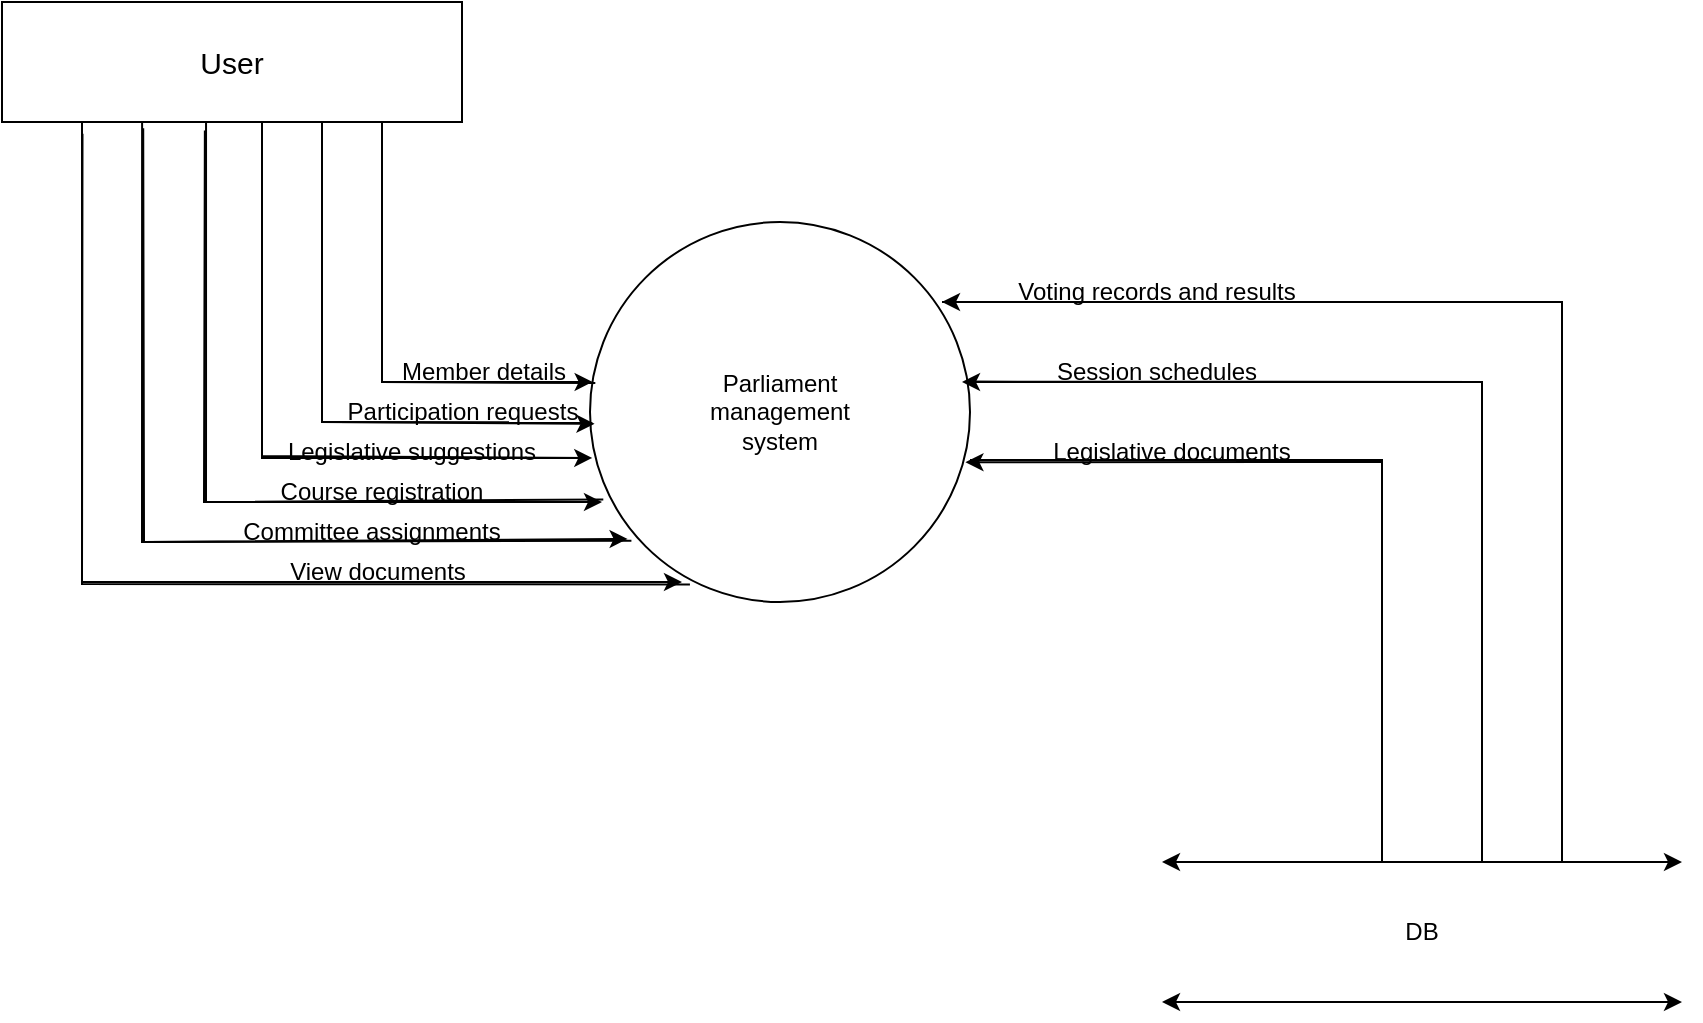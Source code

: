 <mxfile version="23.1.5" type="github">
  <diagram name="Page-1" id="L68cuUKPn2KH3CB8SEB8">
    <mxGraphModel dx="397" dy="246" grid="1" gridSize="10" guides="1" tooltips="1" connect="1" arrows="1" fold="1" page="1" pageScale="1" pageWidth="827" pageHeight="1169" math="0" shadow="0">
      <root>
        <mxCell id="0" />
        <mxCell id="1" parent="0" />
        <mxCell id="TXPbSJOs0MIl0hsXhkNW-32" value="" style="ellipse;whiteSpace=wrap;html=1;aspect=fixed;" parent="1" vertex="1">
          <mxGeometry x="414" y="160" width="190" height="190" as="geometry" />
        </mxCell>
        <mxCell id="TXPbSJOs0MIl0hsXhkNW-33" value="Parliament&lt;br&gt;management&lt;br&gt;system" style="text;strokeColor=none;align=center;fillColor=none;html=1;verticalAlign=middle;whiteSpace=wrap;rounded=0;" parent="1" vertex="1">
          <mxGeometry x="469" y="240" width="80" height="30" as="geometry" />
        </mxCell>
        <mxCell id="TXPbSJOs0MIl0hsXhkNW-34" value="&lt;font style=&quot;font-size: 15px;&quot;&gt;User&lt;/font&gt;" style="rounded=0;whiteSpace=wrap;html=1;" parent="1" vertex="1">
          <mxGeometry x="120" y="50" width="230" height="60" as="geometry" />
        </mxCell>
        <mxCell id="TXPbSJOs0MIl0hsXhkNW-35" value="" style="endArrow=none;html=1;rounded=0;exitX=0.014;exitY=0.424;exitDx=0;exitDy=0;exitPerimeter=0;" parent="1" source="TXPbSJOs0MIl0hsXhkNW-32" edge="1">
          <mxGeometry width="50" height="50" relative="1" as="geometry">
            <mxPoint x="410" y="240" as="sourcePoint" />
            <mxPoint x="310" y="110" as="targetPoint" />
            <Array as="points">
              <mxPoint x="310" y="240" />
            </Array>
          </mxGeometry>
        </mxCell>
        <mxCell id="TXPbSJOs0MIl0hsXhkNW-36" value="" style="endArrow=none;html=1;rounded=0;" parent="1" edge="1">
          <mxGeometry width="50" height="50" relative="1" as="geometry">
            <mxPoint x="280" y="260" as="sourcePoint" />
            <mxPoint x="280" y="110" as="targetPoint" />
            <Array as="points">
              <mxPoint x="280" y="180" />
            </Array>
          </mxGeometry>
        </mxCell>
        <mxCell id="TXPbSJOs0MIl0hsXhkNW-37" value="" style="endArrow=none;html=1;rounded=0;entryX=0.006;entryY=0.527;entryDx=0;entryDy=0;entryPerimeter=0;" parent="1" target="TXPbSJOs0MIl0hsXhkNW-32" edge="1">
          <mxGeometry width="50" height="50" relative="1" as="geometry">
            <mxPoint x="280" y="260" as="sourcePoint" />
            <mxPoint x="390" y="240" as="targetPoint" />
          </mxGeometry>
        </mxCell>
        <mxCell id="TXPbSJOs0MIl0hsXhkNW-38" value="" style="endArrow=none;html=1;rounded=0;exitX=-0.004;exitY=0.621;exitDx=0;exitDy=0;exitPerimeter=0;" parent="1" source="TXPbSJOs0MIl0hsXhkNW-32" edge="1">
          <mxGeometry width="50" height="50" relative="1" as="geometry">
            <mxPoint x="330" y="277" as="sourcePoint" />
            <mxPoint x="250" y="110" as="targetPoint" />
            <Array as="points">
              <mxPoint x="250" y="277" />
            </Array>
          </mxGeometry>
        </mxCell>
        <mxCell id="TXPbSJOs0MIl0hsXhkNW-39" value="" style="endArrow=none;html=1;rounded=0;exitX=0.035;exitY=0.73;exitDx=0;exitDy=0;exitPerimeter=0;" parent="1" source="TXPbSJOs0MIl0hsXhkNW-32" edge="1">
          <mxGeometry width="50" height="50" relative="1" as="geometry">
            <mxPoint x="390" y="290.72" as="sourcePoint" />
            <mxPoint x="222.02" y="110" as="targetPoint" />
            <Array as="points">
              <mxPoint x="222" y="300" />
              <mxPoint x="222.02" y="260" />
            </Array>
          </mxGeometry>
        </mxCell>
        <mxCell id="TXPbSJOs0MIl0hsXhkNW-40" value="" style="endArrow=none;html=1;rounded=0;exitX=0.109;exitY=0.839;exitDx=0;exitDy=0;exitPerimeter=0;" parent="1" source="TXPbSJOs0MIl0hsXhkNW-32" edge="1">
          <mxGeometry width="50" height="50" relative="1" as="geometry">
            <mxPoint x="390.0" y="310.67" as="sourcePoint" />
            <mxPoint x="190.05" y="110" as="targetPoint" />
            <Array as="points">
              <mxPoint x="190" y="320" />
            </Array>
          </mxGeometry>
        </mxCell>
        <mxCell id="TXPbSJOs0MIl0hsXhkNW-41" value="" style="endArrow=none;html=1;rounded=0;exitX=0.263;exitY=0.954;exitDx=0;exitDy=0;exitPerimeter=0;" parent="1" source="TXPbSJOs0MIl0hsXhkNW-32" edge="1">
          <mxGeometry width="50" height="50" relative="1" as="geometry">
            <mxPoint x="300" y="311" as="sourcePoint" />
            <mxPoint x="160" y="110" as="targetPoint" />
            <Array as="points">
              <mxPoint x="160" y="341" />
            </Array>
          </mxGeometry>
        </mxCell>
        <mxCell id="TXPbSJOs0MIl0hsXhkNW-42" value="" style="endArrow=classic;startArrow=classic;html=1;rounded=0;" parent="1" edge="1">
          <mxGeometry width="50" height="50" relative="1" as="geometry">
            <mxPoint x="700" y="480" as="sourcePoint" />
            <mxPoint x="960" y="480" as="targetPoint" />
          </mxGeometry>
        </mxCell>
        <mxCell id="TXPbSJOs0MIl0hsXhkNW-43" value="" style="endArrow=classic;startArrow=classic;html=1;rounded=0;" parent="1" edge="1">
          <mxGeometry width="50" height="50" relative="1" as="geometry">
            <mxPoint x="700" y="550" as="sourcePoint" />
            <mxPoint x="960" y="550" as="targetPoint" />
          </mxGeometry>
        </mxCell>
        <mxCell id="TXPbSJOs0MIl0hsXhkNW-44" value="DB" style="text;html=1;align=center;verticalAlign=middle;whiteSpace=wrap;rounded=0;" parent="1" vertex="1">
          <mxGeometry x="760" y="500" width="140" height="30" as="geometry" />
        </mxCell>
        <mxCell id="TXPbSJOs0MIl0hsXhkNW-46" value="" style="endArrow=none;html=1;rounded=0;" parent="1" edge="1">
          <mxGeometry width="50" height="50" relative="1" as="geometry">
            <mxPoint x="810" y="480" as="sourcePoint" />
            <mxPoint x="604" y="279" as="targetPoint" />
            <Array as="points">
              <mxPoint x="810" y="279" />
            </Array>
          </mxGeometry>
        </mxCell>
        <mxCell id="TXPbSJOs0MIl0hsXhkNW-47" value="" style="endArrow=none;html=1;rounded=0;entryX=0.992;entryY=0.42;entryDx=0;entryDy=0;entryPerimeter=0;" parent="1" target="TXPbSJOs0MIl0hsXhkNW-32" edge="1">
          <mxGeometry width="50" height="50" relative="1" as="geometry">
            <mxPoint x="860" y="480" as="sourcePoint" />
            <mxPoint x="610" y="240" as="targetPoint" />
            <Array as="points">
              <mxPoint x="860" y="240" />
            </Array>
          </mxGeometry>
        </mxCell>
        <mxCell id="TXPbSJOs0MIl0hsXhkNW-48" value="" style="endArrow=none;html=1;rounded=0;" parent="1" edge="1">
          <mxGeometry width="50" height="50" relative="1" as="geometry">
            <mxPoint x="900" y="480" as="sourcePoint" />
            <mxPoint x="590" y="200" as="targetPoint" />
            <Array as="points">
              <mxPoint x="900" y="200" />
            </Array>
          </mxGeometry>
        </mxCell>
        <mxCell id="TXPbSJOs0MIl0hsXhkNW-49" value="" style="endArrow=classic;html=1;rounded=0;entryX=0.007;entryY=0.421;entryDx=0;entryDy=0;entryPerimeter=0;" parent="1" target="TXPbSJOs0MIl0hsXhkNW-32" edge="1">
          <mxGeometry width="50" height="50" relative="1" as="geometry">
            <mxPoint x="310" y="110" as="sourcePoint" />
            <mxPoint x="410" y="240" as="targetPoint" />
            <Array as="points">
              <mxPoint x="310" y="240" />
            </Array>
          </mxGeometry>
        </mxCell>
        <mxCell id="TXPbSJOs0MIl0hsXhkNW-50" value="" style="endArrow=classic;html=1;rounded=0;entryX=0.012;entryY=0.531;entryDx=0;entryDy=0;entryPerimeter=0;" parent="1" target="TXPbSJOs0MIl0hsXhkNW-32" edge="1">
          <mxGeometry width="50" height="50" relative="1" as="geometry">
            <mxPoint x="280" y="110" as="sourcePoint" />
            <mxPoint x="410" y="260" as="targetPoint" />
            <Array as="points">
              <mxPoint x="280" y="260" />
            </Array>
          </mxGeometry>
        </mxCell>
        <mxCell id="TXPbSJOs0MIl0hsXhkNW-51" value="" style="endArrow=classic;html=1;rounded=0;entryX=0.006;entryY=0.621;entryDx=0;entryDy=0;entryPerimeter=0;" parent="1" target="TXPbSJOs0MIl0hsXhkNW-32" edge="1">
          <mxGeometry width="50" height="50" relative="1" as="geometry">
            <mxPoint x="250" y="110" as="sourcePoint" />
            <mxPoint x="250" y="280" as="targetPoint" />
            <Array as="points">
              <mxPoint x="250" y="278" />
            </Array>
          </mxGeometry>
        </mxCell>
        <mxCell id="TXPbSJOs0MIl0hsXhkNW-52" value="" style="endArrow=classic;html=1;rounded=0;exitX=0.441;exitY=1.071;exitDx=0;exitDy=0;exitPerimeter=0;" parent="1" source="TXPbSJOs0MIl0hsXhkNW-34" edge="1">
          <mxGeometry width="50" height="50" relative="1" as="geometry">
            <mxPoint x="220" y="110" as="sourcePoint" />
            <mxPoint x="420" y="300" as="targetPoint" />
            <Array as="points">
              <mxPoint x="221" y="300" />
            </Array>
          </mxGeometry>
        </mxCell>
        <mxCell id="TXPbSJOs0MIl0hsXhkNW-53" value="" style="endArrow=classic;html=1;rounded=0;exitX=0.307;exitY=1.053;exitDx=0;exitDy=0;exitPerimeter=0;entryX=0.099;entryY=0.834;entryDx=0;entryDy=0;entryPerimeter=0;" parent="1" source="TXPbSJOs0MIl0hsXhkNW-34" target="TXPbSJOs0MIl0hsXhkNW-32" edge="1">
          <mxGeometry width="50" height="50" relative="1" as="geometry">
            <mxPoint x="410" y="290" as="sourcePoint" />
            <mxPoint x="460" y="240" as="targetPoint" />
            <Array as="points">
              <mxPoint x="191" y="320" />
            </Array>
          </mxGeometry>
        </mxCell>
        <mxCell id="TXPbSJOs0MIl0hsXhkNW-54" value="" style="endArrow=classic;html=1;rounded=0;exitX=0.175;exitY=1.098;exitDx=0;exitDy=0;exitPerimeter=0;" parent="1" source="TXPbSJOs0MIl0hsXhkNW-34" edge="1">
          <mxGeometry width="50" height="50" relative="1" as="geometry">
            <mxPoint x="410" y="290" as="sourcePoint" />
            <mxPoint x="460" y="340" as="targetPoint" />
            <Array as="points">
              <mxPoint x="160" y="340" />
            </Array>
          </mxGeometry>
        </mxCell>
        <mxCell id="TXPbSJOs0MIl0hsXhkNW-56" value="" style="endArrow=classic;html=1;rounded=0;entryX=0.988;entryY=0.632;entryDx=0;entryDy=0;entryPerimeter=0;" parent="1" target="TXPbSJOs0MIl0hsXhkNW-32" edge="1">
          <mxGeometry width="50" height="50" relative="1" as="geometry">
            <mxPoint x="810" y="480" as="sourcePoint" />
            <mxPoint x="770" y="290" as="targetPoint" />
            <Array as="points">
              <mxPoint x="810" y="280" />
            </Array>
          </mxGeometry>
        </mxCell>
        <mxCell id="TXPbSJOs0MIl0hsXhkNW-57" value="" style="endArrow=classic;html=1;rounded=0;" parent="1" edge="1">
          <mxGeometry width="50" height="50" relative="1" as="geometry">
            <mxPoint x="860" y="480" as="sourcePoint" />
            <mxPoint x="600" y="240" as="targetPoint" />
            <Array as="points">
              <mxPoint x="860" y="240" />
            </Array>
          </mxGeometry>
        </mxCell>
        <mxCell id="TXPbSJOs0MIl0hsXhkNW-58" value="" style="endArrow=classic;html=1;rounded=0;" parent="1" edge="1">
          <mxGeometry width="50" height="50" relative="1" as="geometry">
            <mxPoint x="900" y="480" as="sourcePoint" />
            <mxPoint x="590" y="200" as="targetPoint" />
            <Array as="points">
              <mxPoint x="900" y="200" />
            </Array>
          </mxGeometry>
        </mxCell>
        <mxCell id="TXPbSJOs0MIl0hsXhkNW-59" value="Member details" style="text;html=1;align=center;verticalAlign=middle;whiteSpace=wrap;rounded=0;" parent="1" vertex="1">
          <mxGeometry x="311" y="220" width="100" height="30" as="geometry" />
        </mxCell>
        <mxCell id="TXPbSJOs0MIl0hsXhkNW-60" value="Participation requests" style="text;html=1;align=center;verticalAlign=middle;whiteSpace=wrap;rounded=0;" parent="1" vertex="1">
          <mxGeometry x="290" y="240" width="121" height="30" as="geometry" />
        </mxCell>
        <mxCell id="TXPbSJOs0MIl0hsXhkNW-61" value="Legislative suggestions" style="text;html=1;align=center;verticalAlign=middle;whiteSpace=wrap;rounded=0;" parent="1" vertex="1">
          <mxGeometry x="260" y="260" width="130" height="30" as="geometry" />
        </mxCell>
        <mxCell id="TXPbSJOs0MIl0hsXhkNW-62" value="Course registration" style="text;html=1;align=center;verticalAlign=middle;whiteSpace=wrap;rounded=0;" parent="1" vertex="1">
          <mxGeometry x="250" y="280" width="120" height="30" as="geometry" />
        </mxCell>
        <mxCell id="TXPbSJOs0MIl0hsXhkNW-63" value="Committee assignments" style="text;html=1;align=center;verticalAlign=middle;whiteSpace=wrap;rounded=0;" parent="1" vertex="1">
          <mxGeometry x="230" y="300" width="150" height="30" as="geometry" />
        </mxCell>
        <mxCell id="TXPbSJOs0MIl0hsXhkNW-64" value="View documents" style="text;html=1;align=center;verticalAlign=middle;whiteSpace=wrap;rounded=0;" parent="1" vertex="1">
          <mxGeometry x="250" y="320" width="116" height="30" as="geometry" />
        </mxCell>
        <mxCell id="TXPbSJOs0MIl0hsXhkNW-65" value="Session schedules" style="text;html=1;align=center;verticalAlign=middle;whiteSpace=wrap;rounded=0;" parent="1" vertex="1">
          <mxGeometry x="635" y="220" width="125" height="30" as="geometry" />
        </mxCell>
        <mxCell id="TXPbSJOs0MIl0hsXhkNW-66" value="Legislative documents" style="text;html=1;align=center;verticalAlign=middle;whiteSpace=wrap;rounded=0;" parent="1" vertex="1">
          <mxGeometry x="640" y="260" width="130" height="30" as="geometry" />
        </mxCell>
        <mxCell id="TXPbSJOs0MIl0hsXhkNW-67" value="Voting records and results" style="text;html=1;align=center;verticalAlign=middle;whiteSpace=wrap;rounded=0;" parent="1" vertex="1">
          <mxGeometry x="625" y="180" width="145" height="30" as="geometry" />
        </mxCell>
      </root>
    </mxGraphModel>
  </diagram>
</mxfile>
